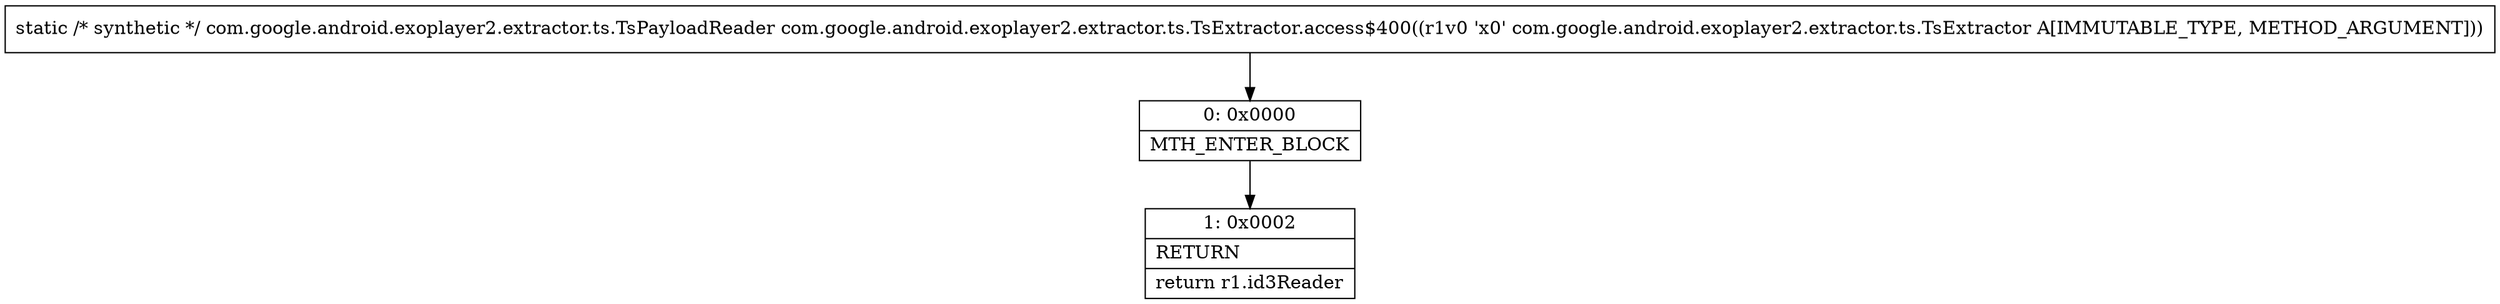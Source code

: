 digraph "CFG forcom.google.android.exoplayer2.extractor.ts.TsExtractor.access$400(Lcom\/google\/android\/exoplayer2\/extractor\/ts\/TsExtractor;)Lcom\/google\/android\/exoplayer2\/extractor\/ts\/TsPayloadReader;" {
Node_0 [shape=record,label="{0\:\ 0x0000|MTH_ENTER_BLOCK\l}"];
Node_1 [shape=record,label="{1\:\ 0x0002|RETURN\l|return r1.id3Reader\l}"];
MethodNode[shape=record,label="{static \/* synthetic *\/ com.google.android.exoplayer2.extractor.ts.TsPayloadReader com.google.android.exoplayer2.extractor.ts.TsExtractor.access$400((r1v0 'x0' com.google.android.exoplayer2.extractor.ts.TsExtractor A[IMMUTABLE_TYPE, METHOD_ARGUMENT])) }"];
MethodNode -> Node_0;
Node_0 -> Node_1;
}

